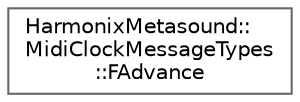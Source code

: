 digraph "Graphical Class Hierarchy"
{
 // INTERACTIVE_SVG=YES
 // LATEX_PDF_SIZE
  bgcolor="transparent";
  edge [fontname=Helvetica,fontsize=10,labelfontname=Helvetica,labelfontsize=10];
  node [fontname=Helvetica,fontsize=10,shape=box,height=0.2,width=0.4];
  rankdir="LR";
  Node0 [id="Node000000",label="HarmonixMetasound::\lMidiClockMessageTypes\l::FAdvance",height=0.2,width=0.4,color="grey40", fillcolor="white", style="filled",URL="$de/ddb/structHarmonixMetasound_1_1MidiClockMessageTypes_1_1FAdvance.html",tooltip=" "];
}

